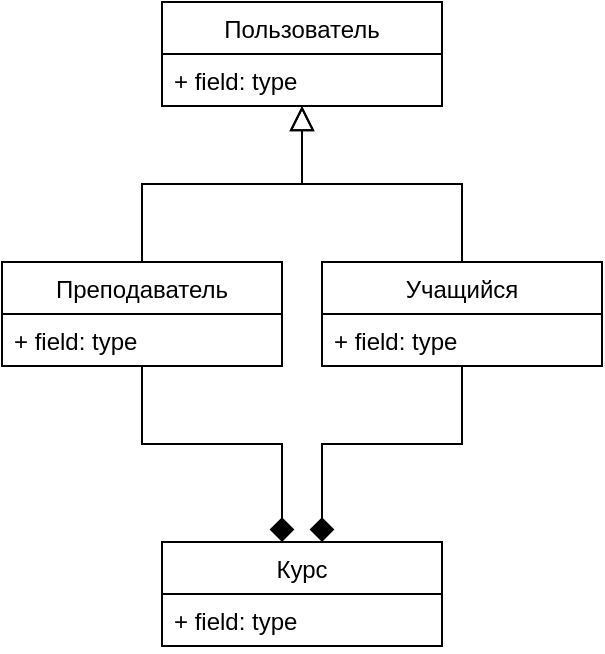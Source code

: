 <mxfile version="16.6.4" type="github">
  <diagram id="NxxsqZCPcX2PlIqRilHn" name="Page-1">
    <mxGraphModel dx="1248" dy="677" grid="1" gridSize="10" guides="1" tooltips="1" connect="1" arrows="1" fold="1" page="1" pageScale="1" pageWidth="850" pageHeight="1100" math="0" shadow="0">
      <root>
        <mxCell id="0" />
        <mxCell id="1" parent="0" />
        <mxCell id="6SlPkcXg1XJXGTFfmreU-27" style="edgeStyle=orthogonalEdgeStyle;rounded=0;orthogonalLoop=1;jettySize=auto;html=1;endArrow=none;endFill=0;startArrow=diamond;startFill=1;endSize=10;startSize=10;" edge="1" parent="1" source="6SlPkcXg1XJXGTFfmreU-9" target="6SlPkcXg1XJXGTFfmreU-17">
          <mxGeometry relative="1" as="geometry">
            <Array as="points">
              <mxPoint x="240" y="521" />
              <mxPoint x="310" y="521" />
            </Array>
          </mxGeometry>
        </mxCell>
        <mxCell id="6SlPkcXg1XJXGTFfmreU-28" style="edgeStyle=orthogonalEdgeStyle;rounded=0;orthogonalLoop=1;jettySize=auto;html=1;startArrow=diamond;startFill=1;endArrow=none;endFill=0;startSize=10;endSize=10;" edge="1" parent="1" source="6SlPkcXg1XJXGTFfmreU-9" target="6SlPkcXg1XJXGTFfmreU-21">
          <mxGeometry relative="1" as="geometry">
            <Array as="points">
              <mxPoint x="220" y="521" />
              <mxPoint x="150" y="521" />
            </Array>
          </mxGeometry>
        </mxCell>
        <mxCell id="6SlPkcXg1XJXGTFfmreU-9" value="Курс" style="swimlane;fontStyle=0;childLayout=stackLayout;horizontal=1;startSize=26;fillColor=none;horizontalStack=0;resizeParent=1;resizeParentMax=0;resizeLast=0;collapsible=1;marginBottom=0;" vertex="1" parent="1">
          <mxGeometry x="160" y="570" width="140" height="52" as="geometry" />
        </mxCell>
        <mxCell id="6SlPkcXg1XJXGTFfmreU-10" value="+ field: type" style="text;strokeColor=none;fillColor=none;align=left;verticalAlign=top;spacingLeft=4;spacingRight=4;overflow=hidden;rotatable=0;points=[[0,0.5],[1,0.5]];portConstraint=eastwest;" vertex="1" parent="6SlPkcXg1XJXGTFfmreU-9">
          <mxGeometry y="26" width="140" height="26" as="geometry" />
        </mxCell>
        <mxCell id="6SlPkcXg1XJXGTFfmreU-13" value="Пользователь" style="swimlane;fontStyle=0;childLayout=stackLayout;horizontal=1;startSize=26;fillColor=none;horizontalStack=0;resizeParent=1;resizeParentMax=0;resizeLast=0;collapsible=1;marginBottom=0;" vertex="1" parent="1">
          <mxGeometry x="160" y="300" width="140" height="52" as="geometry" />
        </mxCell>
        <mxCell id="6SlPkcXg1XJXGTFfmreU-14" value="+ field: type" style="text;strokeColor=none;fillColor=none;align=left;verticalAlign=top;spacingLeft=4;spacingRight=4;overflow=hidden;rotatable=0;points=[[0,0.5],[1,0.5]];portConstraint=eastwest;" vertex="1" parent="6SlPkcXg1XJXGTFfmreU-13">
          <mxGeometry y="26" width="140" height="26" as="geometry" />
        </mxCell>
        <mxCell id="6SlPkcXg1XJXGTFfmreU-26" style="edgeStyle=orthogonalEdgeStyle;rounded=0;orthogonalLoop=1;jettySize=auto;html=1;endArrow=block;endFill=0;endSize=10;startSize=10;" edge="1" parent="1" source="6SlPkcXg1XJXGTFfmreU-17" target="6SlPkcXg1XJXGTFfmreU-13">
          <mxGeometry relative="1" as="geometry" />
        </mxCell>
        <mxCell id="6SlPkcXg1XJXGTFfmreU-17" value="Учащийся" style="swimlane;fontStyle=0;childLayout=stackLayout;horizontal=1;startSize=26;fillColor=none;horizontalStack=0;resizeParent=1;resizeParentMax=0;resizeLast=0;collapsible=1;marginBottom=0;" vertex="1" parent="1">
          <mxGeometry x="240" y="430" width="140" height="52" as="geometry" />
        </mxCell>
        <mxCell id="6SlPkcXg1XJXGTFfmreU-18" value="+ field: type" style="text;strokeColor=none;fillColor=none;align=left;verticalAlign=top;spacingLeft=4;spacingRight=4;overflow=hidden;rotatable=0;points=[[0,0.5],[1,0.5]];portConstraint=eastwest;" vertex="1" parent="6SlPkcXg1XJXGTFfmreU-17">
          <mxGeometry y="26" width="140" height="26" as="geometry" />
        </mxCell>
        <mxCell id="6SlPkcXg1XJXGTFfmreU-25" style="edgeStyle=orthogonalEdgeStyle;rounded=0;orthogonalLoop=1;jettySize=auto;html=1;endArrow=block;endFill=0;endSize=10;startSize=10;" edge="1" parent="1" source="6SlPkcXg1XJXGTFfmreU-21" target="6SlPkcXg1XJXGTFfmreU-13">
          <mxGeometry relative="1" as="geometry" />
        </mxCell>
        <mxCell id="6SlPkcXg1XJXGTFfmreU-21" value="Преподаватель" style="swimlane;fontStyle=0;childLayout=stackLayout;horizontal=1;startSize=26;fillColor=none;horizontalStack=0;resizeParent=1;resizeParentMax=0;resizeLast=0;collapsible=1;marginBottom=0;" vertex="1" parent="1">
          <mxGeometry x="80" y="430" width="140" height="52" as="geometry" />
        </mxCell>
        <mxCell id="6SlPkcXg1XJXGTFfmreU-22" value="+ field: type" style="text;strokeColor=none;fillColor=none;align=left;verticalAlign=top;spacingLeft=4;spacingRight=4;overflow=hidden;rotatable=0;points=[[0,0.5],[1,0.5]];portConstraint=eastwest;" vertex="1" parent="6SlPkcXg1XJXGTFfmreU-21">
          <mxGeometry y="26" width="140" height="26" as="geometry" />
        </mxCell>
      </root>
    </mxGraphModel>
  </diagram>
</mxfile>
